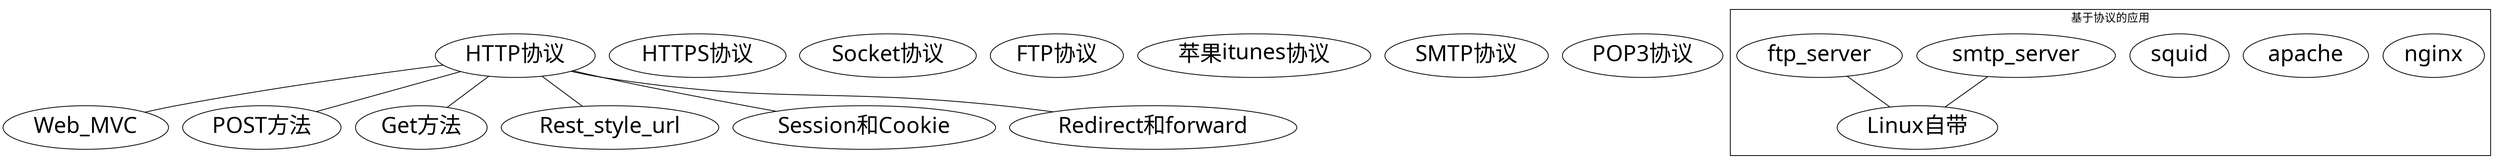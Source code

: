 graph new_protocol_knowlege_map {
  node [fontname="Verdana", fontsize= 28, size="30,30"];
  HTTP协议 -- Web_MVC;
  HTTP协议 -- POST方法;
  HTTP协议 -- Get方法;
  HTTP协议 -- Rest_style_url;
  HTTP协议 -- Session和Cookie;
  HTTP协议 -- Redirect和forward;
  HTTPS协议;
  Socket协议;
  FTP协议;
  苹果itunes协议;
  SMTP协议; 
  POP3协议;

  subgraph cluster0{ 
    nginx;
    apache;
    squid;
    smtp_server -- Linux自带;
    ftp_server -- Linux自带;
    label = "基于协议的应用"
  }   
} 